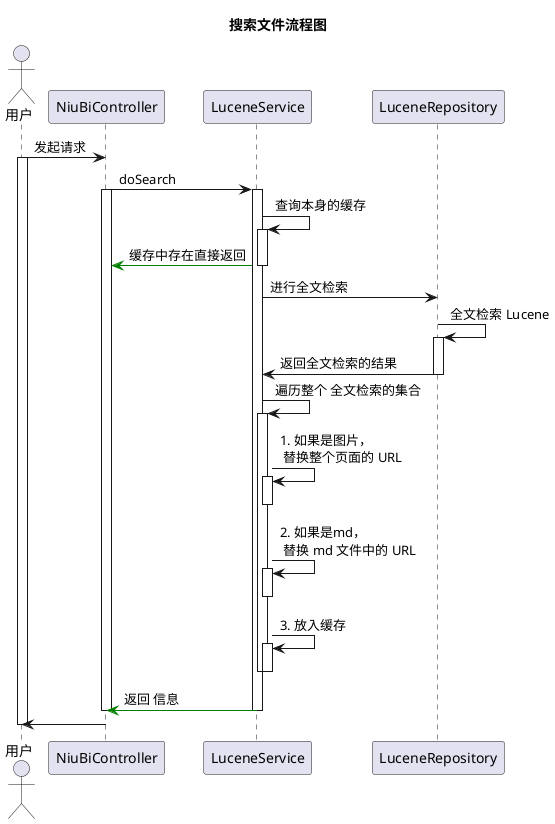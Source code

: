 @startuml state-sample


title 搜索文件流程图

Actor 用户 as  actor


actor -> NiuBiController : 发起请求
activate actor

NiuBiController ->  LuceneService : doSearch
activate NiuBiController
activate LuceneService

LuceneService -> LuceneService : 查询本身的缓存
activate LuceneService
LuceneService -[#green]> NiuBiController : 缓存中存在直接返回
deactivate LuceneService



LuceneService ->  LuceneRepository : 进行全文检索

LuceneRepository -> LuceneRepository : 全文检索 Lucene
activate LuceneRepository
LuceneRepository -> LuceneService : 返回全文检索的结果
deactivate LuceneRepository


LuceneService -> LuceneService : 遍历整个 全文检索的集合
activate LuceneService

LuceneService -> LuceneService : 1. 如果是图片，\n 替换整个页面的 URL
activate LuceneService
deactivate LuceneService

LuceneService -> LuceneService : 2. 如果是md，\n 替换 md 文件中的 URL
activate LuceneService
deactivate LuceneService

LuceneService -> LuceneService : 3. 放入缓存
activate LuceneService
deactivate LuceneService


deactivate LuceneService
LuceneService -[#green]> NiuBiController :  返回 信息
deactivate LuceneService


deactivate NiuBiController

NiuBiController -> actor
deactivate actor

@enduml